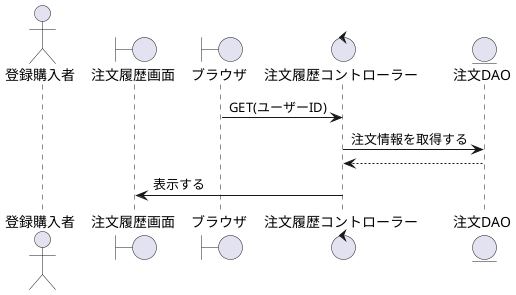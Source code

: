 @startuml 注文履歴表を表示

actor    "登録購入者" as act
boundary "注文履歴画面" as order_history
boundary "ブラウザ" as brz
control  "注文履歴コントローラー" as order_history_c
entity   "注文DAO" as order_history_dao

'-------------------------------------------------------------------------------------------

brz -> order_history_c : GET(ユーザーID)
order_history_c -> order_history_dao : 注文情報を取得する
order_history_c <-- order_history_dao
order_history <- order_history_c : 表示する

@enduml
